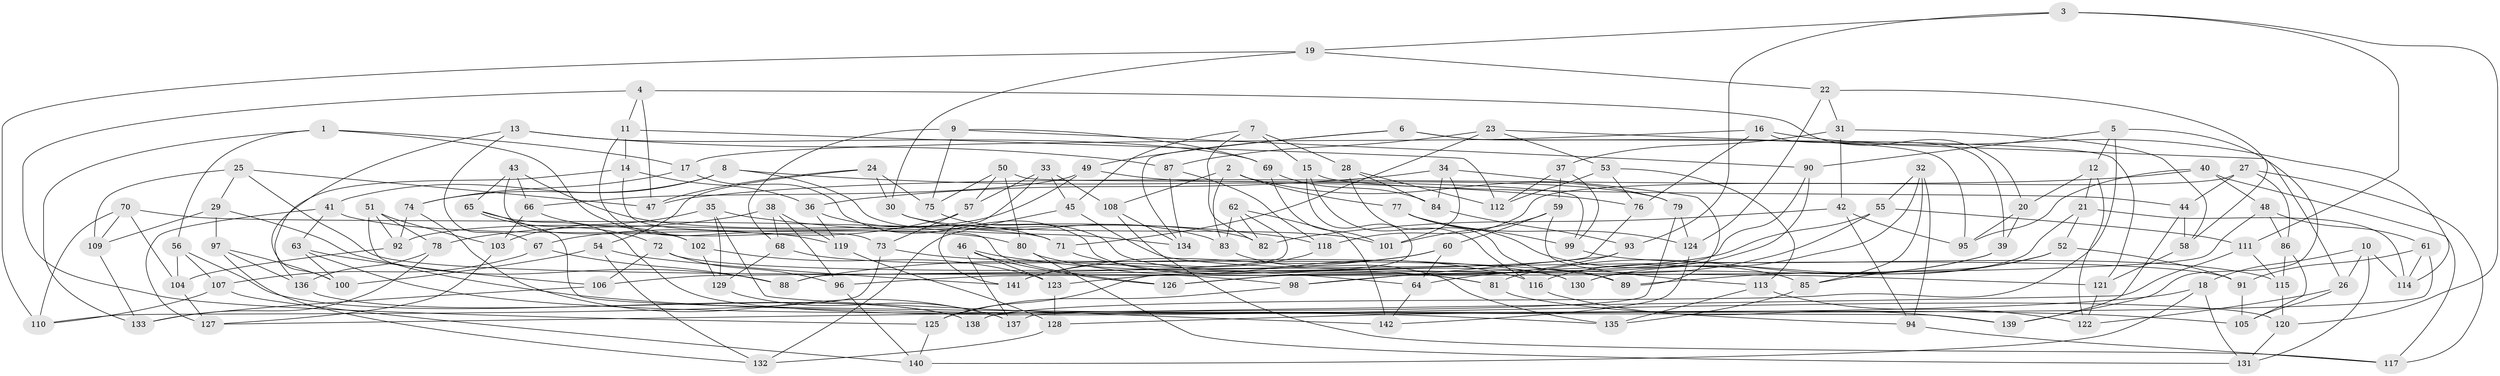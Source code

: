 // Generated by graph-tools (version 1.1) at 2025/27/03/09/25 03:27:01]
// undirected, 142 vertices, 284 edges
graph export_dot {
graph [start="1"]
  node [color=gray90,style=filled];
  1;
  2;
  3;
  4;
  5;
  6;
  7;
  8;
  9;
  10;
  11;
  12;
  13;
  14;
  15;
  16;
  17;
  18;
  19;
  20;
  21;
  22;
  23;
  24;
  25;
  26;
  27;
  28;
  29;
  30;
  31;
  32;
  33;
  34;
  35;
  36;
  37;
  38;
  39;
  40;
  41;
  42;
  43;
  44;
  45;
  46;
  47;
  48;
  49;
  50;
  51;
  52;
  53;
  54;
  55;
  56;
  57;
  58;
  59;
  60;
  61;
  62;
  63;
  64;
  65;
  66;
  67;
  68;
  69;
  70;
  71;
  72;
  73;
  74;
  75;
  76;
  77;
  78;
  79;
  80;
  81;
  82;
  83;
  84;
  85;
  86;
  87;
  88;
  89;
  90;
  91;
  92;
  93;
  94;
  95;
  96;
  97;
  98;
  99;
  100;
  101;
  102;
  103;
  104;
  105;
  106;
  107;
  108;
  109;
  110;
  111;
  112;
  113;
  114;
  115;
  116;
  117;
  118;
  119;
  120;
  121;
  122;
  123;
  124;
  125;
  126;
  127;
  128;
  129;
  130;
  131;
  132;
  133;
  134;
  135;
  136;
  137;
  138;
  139;
  140;
  141;
  142;
  1 -- 56;
  1 -- 133;
  1 -- 17;
  1 -- 119;
  2 -- 108;
  2 -- 79;
  2 -- 83;
  2 -- 77;
  3 -- 19;
  3 -- 120;
  3 -- 111;
  3 -- 93;
  4 -- 11;
  4 -- 20;
  4 -- 125;
  4 -- 47;
  5 -- 139;
  5 -- 90;
  5 -- 12;
  5 -- 138;
  6 -- 49;
  6 -- 134;
  6 -- 95;
  6 -- 121;
  7 -- 82;
  7 -- 28;
  7 -- 45;
  7 -- 15;
  8 -- 134;
  8 -- 41;
  8 -- 76;
  8 -- 74;
  9 -- 69;
  9 -- 68;
  9 -- 90;
  9 -- 75;
  10 -- 131;
  10 -- 18;
  10 -- 26;
  10 -- 114;
  11 -- 14;
  11 -- 112;
  11 -- 73;
  12 -- 21;
  12 -- 20;
  12 -- 122;
  13 -- 69;
  13 -- 100;
  13 -- 87;
  13 -- 67;
  14 -- 126;
  14 -- 136;
  14 -- 36;
  15 -- 44;
  15 -- 116;
  15 -- 125;
  16 -- 39;
  16 -- 76;
  16 -- 114;
  16 -- 17;
  17 -- 81;
  17 -- 74;
  18 -- 128;
  18 -- 131;
  18 -- 140;
  19 -- 110;
  19 -- 30;
  19 -- 22;
  20 -- 95;
  20 -- 39;
  21 -- 130;
  21 -- 114;
  21 -- 52;
  22 -- 124;
  22 -- 58;
  22 -- 31;
  23 -- 53;
  23 -- 26;
  23 -- 87;
  23 -- 71;
  24 -- 30;
  24 -- 54;
  24 -- 75;
  24 -- 47;
  25 -- 47;
  25 -- 29;
  25 -- 98;
  25 -- 109;
  26 -- 122;
  26 -- 105;
  27 -- 117;
  27 -- 86;
  27 -- 118;
  27 -- 44;
  28 -- 84;
  28 -- 89;
  28 -- 112;
  29 -- 97;
  29 -- 109;
  29 -- 88;
  30 -- 101;
  30 -- 83;
  31 -- 37;
  31 -- 58;
  31 -- 42;
  32 -- 55;
  32 -- 85;
  32 -- 94;
  32 -- 116;
  33 -- 45;
  33 -- 141;
  33 -- 108;
  33 -- 57;
  34 -- 84;
  34 -- 101;
  34 -- 89;
  34 -- 36;
  35 -- 118;
  35 -- 142;
  35 -- 129;
  35 -- 103;
  36 -- 119;
  36 -- 71;
  37 -- 99;
  37 -- 112;
  37 -- 59;
  38 -- 68;
  38 -- 96;
  38 -- 78;
  38 -- 119;
  39 -- 81;
  39 -- 130;
  40 -- 48;
  40 -- 117;
  40 -- 47;
  40 -- 95;
  41 -- 63;
  41 -- 127;
  41 -- 80;
  42 -- 95;
  42 -- 82;
  42 -- 94;
  43 -- 82;
  43 -- 102;
  43 -- 65;
  43 -- 66;
  44 -- 58;
  44 -- 139;
  45 -- 132;
  45 -- 121;
  46 -- 64;
  46 -- 137;
  46 -- 126;
  46 -- 123;
  48 -- 96;
  48 -- 86;
  48 -- 61;
  49 -- 92;
  49 -- 79;
  49 -- 66;
  50 -- 99;
  50 -- 75;
  50 -- 80;
  50 -- 57;
  51 -- 105;
  51 -- 103;
  51 -- 92;
  51 -- 78;
  52 -- 89;
  52 -- 85;
  52 -- 91;
  53 -- 112;
  53 -- 113;
  53 -- 76;
  54 -- 132;
  54 -- 141;
  54 -- 100;
  55 -- 123;
  55 -- 64;
  55 -- 111;
  56 -- 107;
  56 -- 138;
  56 -- 104;
  57 -- 73;
  57 -- 67;
  58 -- 121;
  59 -- 113;
  59 -- 60;
  59 -- 101;
  60 -- 141;
  60 -- 64;
  60 -- 88;
  61 -- 137;
  61 -- 91;
  61 -- 114;
  62 -- 88;
  62 -- 82;
  62 -- 142;
  62 -- 83;
  63 -- 135;
  63 -- 100;
  63 -- 106;
  64 -- 142;
  65 -- 139;
  65 -- 72;
  65 -- 120;
  66 -- 103;
  66 -- 102;
  67 -- 88;
  67 -- 107;
  68 -- 129;
  68 -- 130;
  69 -- 84;
  69 -- 101;
  70 -- 71;
  70 -- 104;
  70 -- 109;
  70 -- 110;
  71 -- 81;
  72 -- 106;
  72 -- 91;
  72 -- 96;
  73 -- 110;
  73 -- 89;
  74 -- 137;
  74 -- 92;
  75 -- 130;
  76 -- 106;
  77 -- 85;
  77 -- 124;
  77 -- 99;
  78 -- 133;
  78 -- 136;
  79 -- 124;
  79 -- 138;
  80 -- 131;
  80 -- 116;
  81 -- 94;
  83 -- 135;
  84 -- 93;
  85 -- 135;
  86 -- 115;
  86 -- 105;
  87 -- 118;
  87 -- 134;
  90 -- 98;
  90 -- 126;
  91 -- 105;
  92 -- 104;
  93 -- 98;
  93 -- 126;
  94 -- 117;
  96 -- 140;
  97 -- 132;
  97 -- 100;
  97 -- 136;
  98 -- 125;
  99 -- 115;
  102 -- 123;
  102 -- 129;
  103 -- 127;
  104 -- 127;
  106 -- 133;
  107 -- 140;
  107 -- 110;
  108 -- 134;
  108 -- 117;
  109 -- 133;
  111 -- 127;
  111 -- 115;
  113 -- 135;
  113 -- 122;
  115 -- 120;
  116 -- 139;
  118 -- 141;
  119 -- 128;
  120 -- 131;
  121 -- 122;
  123 -- 128;
  124 -- 142;
  125 -- 140;
  128 -- 132;
  129 -- 137;
  136 -- 138;
}
